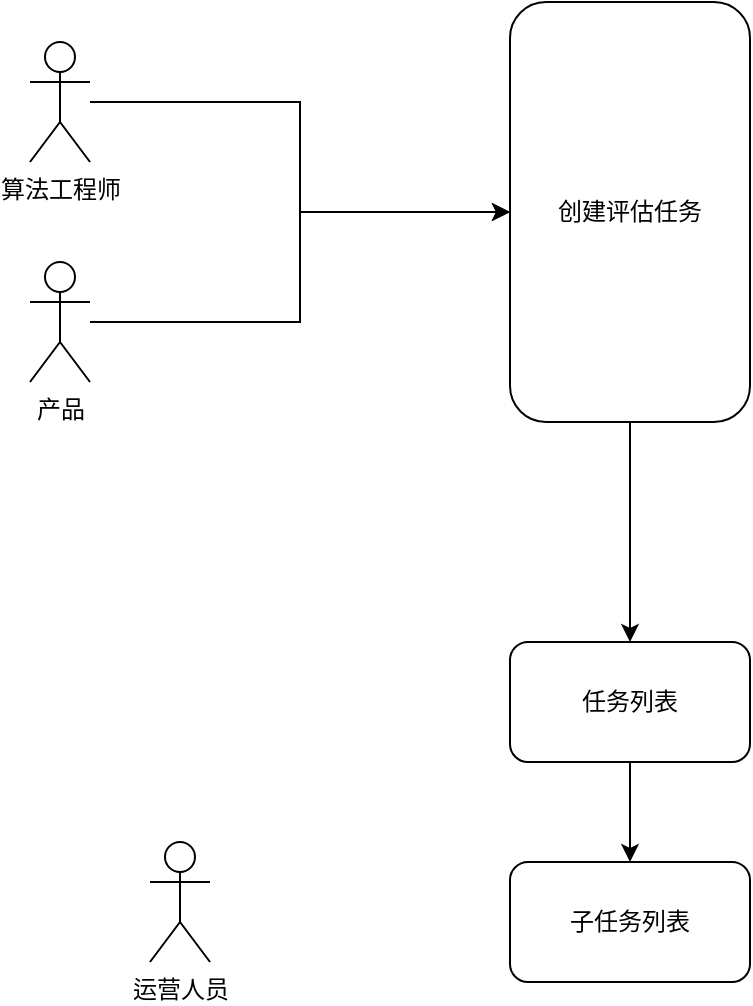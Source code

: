 <mxfile version="24.0.7" type="github">
  <diagram id="R2lEEEUBdFMjLlhIrx00" name="Page-1">
    <mxGraphModel dx="1242" dy="700" grid="1" gridSize="10" guides="1" tooltips="1" connect="1" arrows="1" fold="1" page="1" pageScale="1" pageWidth="850" pageHeight="1100" math="0" shadow="0" extFonts="Permanent Marker^https://fonts.googleapis.com/css?family=Permanent+Marker">
      <root>
        <mxCell id="0" />
        <mxCell id="1" parent="0" />
        <mxCell id="Gf1SbY4b9ynS_3YWwSoR-7" style="edgeStyle=orthogonalEdgeStyle;rounded=0;orthogonalLoop=1;jettySize=auto;html=1;" edge="1" parent="1" source="Gf1SbY4b9ynS_3YWwSoR-1" target="Gf1SbY4b9ynS_3YWwSoR-3">
          <mxGeometry relative="1" as="geometry" />
        </mxCell>
        <mxCell id="Gf1SbY4b9ynS_3YWwSoR-1" value="产品" style="shape=umlActor;verticalLabelPosition=bottom;verticalAlign=top;html=1;outlineConnect=0;" vertex="1" parent="1">
          <mxGeometry x="50" y="340" width="30" height="60" as="geometry" />
        </mxCell>
        <mxCell id="Gf1SbY4b9ynS_3YWwSoR-9" style="edgeStyle=orthogonalEdgeStyle;rounded=0;orthogonalLoop=1;jettySize=auto;html=1;entryX=0.5;entryY=0;entryDx=0;entryDy=0;" edge="1" parent="1" source="Gf1SbY4b9ynS_3YWwSoR-3" target="Gf1SbY4b9ynS_3YWwSoR-8">
          <mxGeometry relative="1" as="geometry" />
        </mxCell>
        <mxCell id="Gf1SbY4b9ynS_3YWwSoR-3" value="创建评估任务" style="rounded=1;whiteSpace=wrap;html=1;" vertex="1" parent="1">
          <mxGeometry x="290" y="210" width="120" height="210" as="geometry" />
        </mxCell>
        <mxCell id="Gf1SbY4b9ynS_3YWwSoR-6" style="edgeStyle=orthogonalEdgeStyle;rounded=0;orthogonalLoop=1;jettySize=auto;html=1;" edge="1" parent="1" source="Gf1SbY4b9ynS_3YWwSoR-5" target="Gf1SbY4b9ynS_3YWwSoR-3">
          <mxGeometry relative="1" as="geometry" />
        </mxCell>
        <mxCell id="Gf1SbY4b9ynS_3YWwSoR-5" value="算法工程师" style="shape=umlActor;verticalLabelPosition=bottom;verticalAlign=top;html=1;outlineConnect=0;" vertex="1" parent="1">
          <mxGeometry x="50" y="230" width="30" height="60" as="geometry" />
        </mxCell>
        <mxCell id="Gf1SbY4b9ynS_3YWwSoR-14" style="edgeStyle=orthogonalEdgeStyle;rounded=0;orthogonalLoop=1;jettySize=auto;html=1;entryX=0.5;entryY=0;entryDx=0;entryDy=0;" edge="1" parent="1" source="Gf1SbY4b9ynS_3YWwSoR-8" target="Gf1SbY4b9ynS_3YWwSoR-13">
          <mxGeometry relative="1" as="geometry" />
        </mxCell>
        <mxCell id="Gf1SbY4b9ynS_3YWwSoR-8" value="任务列表" style="rounded=1;whiteSpace=wrap;html=1;" vertex="1" parent="1">
          <mxGeometry x="290" y="530" width="120" height="60" as="geometry" />
        </mxCell>
        <mxCell id="Gf1SbY4b9ynS_3YWwSoR-13" value="子任务列表" style="rounded=1;whiteSpace=wrap;html=1;" vertex="1" parent="1">
          <mxGeometry x="290" y="640" width="120" height="60" as="geometry" />
        </mxCell>
        <mxCell id="Gf1SbY4b9ynS_3YWwSoR-15" value="运营人员" style="shape=umlActor;verticalLabelPosition=bottom;verticalAlign=top;html=1;outlineConnect=0;" vertex="1" parent="1">
          <mxGeometry x="110" y="630" width="30" height="60" as="geometry" />
        </mxCell>
      </root>
    </mxGraphModel>
  </diagram>
</mxfile>
